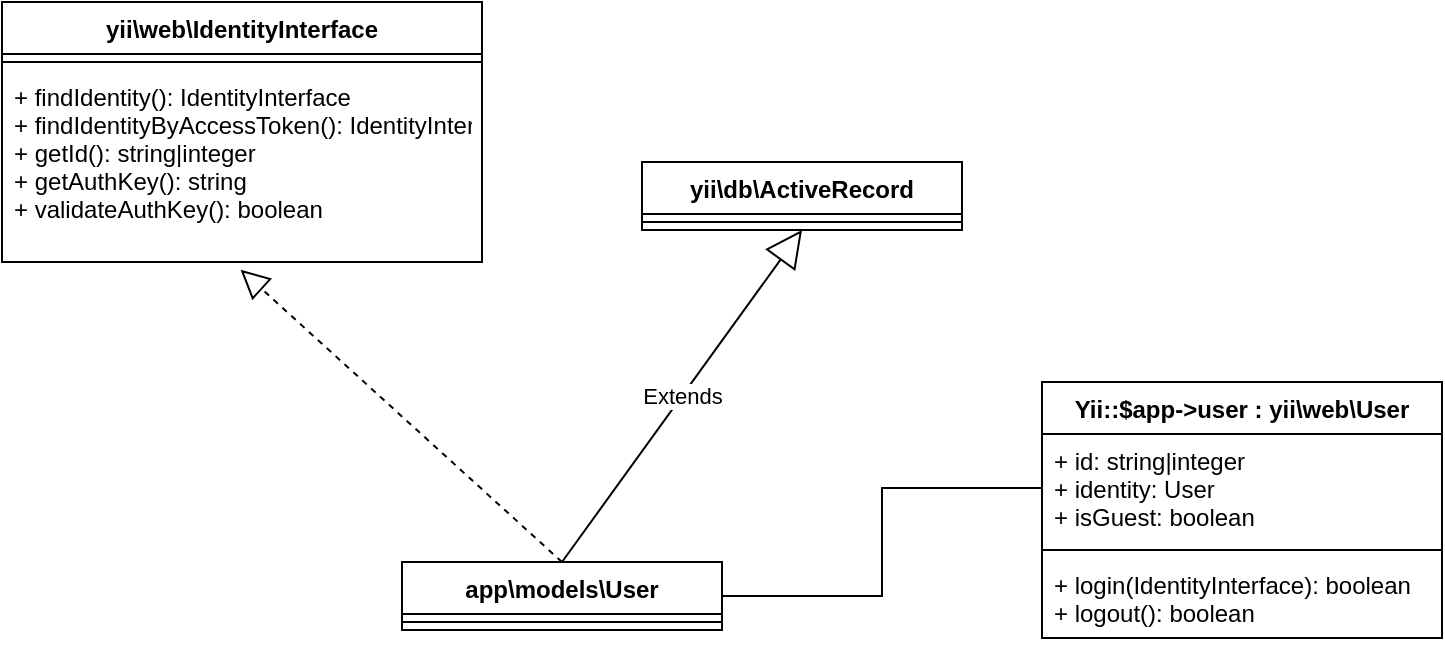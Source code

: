 <mxfile version="12.3.2" type="device" pages="5"><diagram id="Ida39xTOopvp48fgMc0M" name="Classes"><mxGraphModel dx="1024" dy="592" grid="1" gridSize="10" guides="1" tooltips="1" connect="1" arrows="1" fold="1" page="1" pageScale="1" pageWidth="1169" pageHeight="827" math="0" shadow="0"><root><mxCell id="0"/><mxCell id="1" parent="0"/><mxCell id="CW3k8BE17uwojo1nQ_rx-4" value="yii\web\IdentityInterface" style="swimlane;fontStyle=1;align=center;verticalAlign=top;childLayout=stackLayout;horizontal=1;startSize=26;horizontalStack=0;resizeParent=1;resizeParentMax=0;resizeLast=0;collapsible=1;marginBottom=0;" parent="1" vertex="1"><mxGeometry x="40" y="40" width="240" height="130" as="geometry"/></mxCell><mxCell id="CW3k8BE17uwojo1nQ_rx-6" value="" style="line;strokeWidth=1;fillColor=none;align=left;verticalAlign=middle;spacingTop=-1;spacingLeft=3;spacingRight=3;rotatable=0;labelPosition=right;points=[];portConstraint=eastwest;" parent="CW3k8BE17uwojo1nQ_rx-4" vertex="1"><mxGeometry y="26" width="240" height="8" as="geometry"/></mxCell><mxCell id="CW3k8BE17uwojo1nQ_rx-7" value="+ findIdentity(): IdentityInterface&#10;+ findIdentityByAccessToken(): IdentityInterface&#10;+ getId(): string|integer&#10;+ getAuthKey(): string&#10;+ validateAuthKey(): boolean" style="text;strokeColor=none;fillColor=none;align=left;verticalAlign=top;spacingLeft=4;spacingRight=4;overflow=hidden;rotatable=0;points=[[0,0.5],[1,0.5]];portConstraint=eastwest;" parent="CW3k8BE17uwojo1nQ_rx-4" vertex="1"><mxGeometry y="34" width="240" height="96" as="geometry"/></mxCell><mxCell id="CW3k8BE17uwojo1nQ_rx-10" value="yii\db\ActiveRecord" style="swimlane;fontStyle=1;align=center;verticalAlign=top;childLayout=stackLayout;horizontal=1;startSize=26;horizontalStack=0;resizeParent=1;resizeParentMax=0;resizeLast=0;collapsible=1;marginBottom=0;" parent="1" vertex="1"><mxGeometry x="360" y="120" width="160" height="34" as="geometry"/></mxCell><mxCell id="CW3k8BE17uwojo1nQ_rx-12" value="" style="line;strokeWidth=1;fillColor=none;align=left;verticalAlign=middle;spacingTop=-1;spacingLeft=3;spacingRight=3;rotatable=0;labelPosition=right;points=[];portConstraint=eastwest;" parent="CW3k8BE17uwojo1nQ_rx-10" vertex="1"><mxGeometry y="26" width="160" height="8" as="geometry"/></mxCell><mxCell id="CW3k8BE17uwojo1nQ_rx-14" value="app\models\User" style="swimlane;fontStyle=1;align=center;verticalAlign=top;childLayout=stackLayout;horizontal=1;startSize=26;horizontalStack=0;resizeParent=1;resizeParentMax=0;resizeLast=0;collapsible=1;marginBottom=0;" parent="1" vertex="1"><mxGeometry x="240" y="320" width="160" height="34" as="geometry"/></mxCell><mxCell id="CW3k8BE17uwojo1nQ_rx-15" value="" style="line;strokeWidth=1;fillColor=none;align=left;verticalAlign=middle;spacingTop=-1;spacingLeft=3;spacingRight=3;rotatable=0;labelPosition=right;points=[];portConstraint=eastwest;" parent="CW3k8BE17uwojo1nQ_rx-14" vertex="1"><mxGeometry y="26" width="160" height="8" as="geometry"/></mxCell><mxCell id="CW3k8BE17uwojo1nQ_rx-16" value="Extends" style="endArrow=block;endSize=16;endFill=0;html=1;entryX=0.5;entryY=1;entryDx=0;entryDy=0;exitX=0.5;exitY=0;exitDx=0;exitDy=0;" parent="1" source="CW3k8BE17uwojo1nQ_rx-14" target="CW3k8BE17uwojo1nQ_rx-10" edge="1"><mxGeometry width="160" relative="1" as="geometry"><mxPoint x="40" y="380" as="sourcePoint"/><mxPoint x="200" y="380" as="targetPoint"/></mxGeometry></mxCell><mxCell id="CW3k8BE17uwojo1nQ_rx-17" value="" style="endArrow=block;dashed=1;endFill=0;endSize=12;html=1;exitX=0.5;exitY=0;exitDx=0;exitDy=0;entryX=0.497;entryY=1.04;entryDx=0;entryDy=0;entryPerimeter=0;" parent="1" source="CW3k8BE17uwojo1nQ_rx-14" target="CW3k8BE17uwojo1nQ_rx-7" edge="1"><mxGeometry width="160" relative="1" as="geometry"><mxPoint x="40" y="380" as="sourcePoint"/><mxPoint x="200" y="380" as="targetPoint"/></mxGeometry></mxCell><mxCell id="CW3k8BE17uwojo1nQ_rx-18" value="Yii::$app-&gt;user : yii\web\User" style="swimlane;fontStyle=1;align=center;verticalAlign=top;childLayout=stackLayout;horizontal=1;startSize=26;horizontalStack=0;resizeParent=1;resizeParentMax=0;resizeLast=0;collapsible=1;marginBottom=0;" parent="1" vertex="1"><mxGeometry x="560" y="230" width="200" height="128" as="geometry"/></mxCell><mxCell id="CW3k8BE17uwojo1nQ_rx-19" value="+ id: string|integer&#10;+ identity: User&#10;+ isGuest: boolean" style="text;strokeColor=none;fillColor=none;align=left;verticalAlign=top;spacingLeft=4;spacingRight=4;overflow=hidden;rotatable=0;points=[[0,0.5],[1,0.5]];portConstraint=eastwest;" parent="CW3k8BE17uwojo1nQ_rx-18" vertex="1"><mxGeometry y="26" width="200" height="54" as="geometry"/></mxCell><mxCell id="CW3k8BE17uwojo1nQ_rx-20" value="" style="line;strokeWidth=1;fillColor=none;align=left;verticalAlign=middle;spacingTop=-1;spacingLeft=3;spacingRight=3;rotatable=0;labelPosition=right;points=[];portConstraint=eastwest;" parent="CW3k8BE17uwojo1nQ_rx-18" vertex="1"><mxGeometry y="80" width="200" height="8" as="geometry"/></mxCell><mxCell id="CW3k8BE17uwojo1nQ_rx-21" value="+ login(IdentityInterface): boolean&#10;+ logout(): boolean" style="text;strokeColor=none;fillColor=none;align=left;verticalAlign=top;spacingLeft=4;spacingRight=4;overflow=hidden;rotatable=0;points=[[0,0.5],[1,0.5]];portConstraint=eastwest;" parent="CW3k8BE17uwojo1nQ_rx-18" vertex="1"><mxGeometry y="88" width="200" height="40" as="geometry"/></mxCell><mxCell id="CW3k8BE17uwojo1nQ_rx-23" style="edgeStyle=orthogonalEdgeStyle;rounded=0;orthogonalLoop=1;jettySize=auto;html=1;entryX=1;entryY=0.5;entryDx=0;entryDy=0;endArrow=none;endFill=0;" parent="1" source="CW3k8BE17uwojo1nQ_rx-19" target="CW3k8BE17uwojo1nQ_rx-14" edge="1"><mxGeometry relative="1" as="geometry"/></mxCell></root></mxGraphModel></diagram><diagram id="K_HVP8edwyVm3i-lpo7c" name="LoginSequence"><mxGraphModel dx="1024" dy="592" grid="1" gridSize="10" guides="1" tooltips="1" connect="1" arrows="1" fold="1" page="1" pageScale="1" pageWidth="1169" pageHeight="827" math="0" shadow="0"><root><mxCell id="Li_5-6AzwAOssVZ4qSeP-0"/><mxCell id="Li_5-6AzwAOssVZ4qSeP-1" parent="Li_5-6AzwAOssVZ4qSeP-0"/><mxCell id="ewoY14Ft3VykL6spJcEJ-0" value="SiteController" style="shape=umlLifeline;perimeter=lifelinePerimeter;whiteSpace=wrap;html=1;container=1;collapsible=0;recursiveResize=0;outlineConnect=0;rounded=1;shadow=0;comic=0;labelBackgroundColor=none;strokeWidth=1;fontFamily=Verdana;fontSize=12;align=center;" parent="Li_5-6AzwAOssVZ4qSeP-1" vertex="1"><mxGeometry x="119" y="41" width="100" height="760" as="geometry"/></mxCell><mxCell id="ewoY14Ft3VykL6spJcEJ-1" value="" style="html=1;points=[];perimeter=orthogonalPerimeter;rounded=0;shadow=0;comic=0;labelBackgroundColor=none;strokeWidth=1;fontFamily=Verdana;fontSize=12;align=center;" parent="ewoY14Ft3VykL6spJcEJ-0" vertex="1"><mxGeometry x="45" y="100" width="10" height="640" as="geometry"/></mxCell><mxCell id="ewoY14Ft3VykL6spJcEJ-2" value="LoginForm" style="shape=umlLifeline;perimeter=lifelinePerimeter;whiteSpace=wrap;html=1;container=1;collapsible=0;recursiveResize=0;outlineConnect=0;rounded=1;shadow=0;comic=0;labelBackgroundColor=none;strokeWidth=1;fontFamily=Verdana;fontSize=12;align=center;" parent="Li_5-6AzwAOssVZ4qSeP-1" vertex="1"><mxGeometry x="279" y="41" width="100" height="759" as="geometry"/></mxCell><mxCell id="ewoY14Ft3VykL6spJcEJ-3" value="" style="html=1;points=[];perimeter=orthogonalPerimeter;rounded=0;shadow=0;comic=0;labelBackgroundColor=none;strokeWidth=1;fontFamily=Verdana;fontSize=12;align=center;" parent="ewoY14Ft3VykL6spJcEJ-2" vertex="1"><mxGeometry x="45" y="130" width="10" height="40" as="geometry"/></mxCell><mxCell id="ewoY14Ft3VykL6spJcEJ-37" value="" style="html=1;points=[];perimeter=orthogonalPerimeter;rounded=0;shadow=0;comic=0;labelBackgroundColor=none;strokeWidth=1;fontFamily=Verdana;fontSize=12;align=center;" parent="ewoY14Ft3VykL6spJcEJ-2" vertex="1"><mxGeometry x="45" y="210" width="10" height="530" as="geometry"/></mxCell><mxCell id="ewoY14Ft3VykL6spJcEJ-39" value="" style="html=1;points=[];perimeter=orthogonalPerimeter;rounded=0;shadow=0;comic=0;labelBackgroundColor=none;strokeWidth=1;fontFamily=Verdana;fontSize=12;align=center;" parent="ewoY14Ft3VykL6spJcEJ-2" vertex="1"><mxGeometry x="50" y="250" width="10" height="470" as="geometry"/></mxCell><mxCell id="ewoY14Ft3VykL6spJcEJ-41" value="" style="html=1;points=[];perimeter=orthogonalPerimeter;rounded=0;shadow=0;comic=0;labelBackgroundColor=none;strokeWidth=1;fontFamily=Verdana;fontSize=12;align=center;" parent="ewoY14Ft3VykL6spJcEJ-2" vertex="1"><mxGeometry x="55" y="310" width="10" height="390" as="geometry"/></mxCell><mxCell id="ewoY14Ft3VykL6spJcEJ-4" value="app\models\User" style="shape=umlLifeline;perimeter=lifelinePerimeter;whiteSpace=wrap;html=1;container=1;collapsible=0;recursiveResize=0;outlineConnect=0;rounded=1;shadow=0;comic=0;labelBackgroundColor=none;strokeWidth=1;fontFamily=Verdana;fontSize=12;align=center;fillColor=#e51400;strokeColor=#B20000;fontColor=#ffffff;" parent="Li_5-6AzwAOssVZ4qSeP-1" vertex="1"><mxGeometry x="419" y="41" width="100" height="760" as="geometry"/></mxCell><mxCell id="ewoY14Ft3VykL6spJcEJ-10" value="" style="html=1;points=[];perimeter=orthogonalPerimeter;rounded=0;shadow=0;comic=0;labelBackgroundColor=none;strokeWidth=1;fontFamily=Verdana;fontSize=12;align=center;fillColor=#e51400;strokeColor=#B20000;fontColor=#ffffff;" parent="ewoY14Ft3VykL6spJcEJ-4" vertex="1"><mxGeometry x="45" y="350" width="10" height="21" as="geometry"/></mxCell><mxCell id="Hl7DhS9pKXxmwr4LOQiE-2" value="" style="html=1;points=[];perimeter=orthogonalPerimeter;rounded=0;shadow=0;comic=0;labelBackgroundColor=none;strokeWidth=1;fontFamily=Verdana;fontSize=12;align=center;fillColor=#e51400;strokeColor=#B20000;fontColor=#ffffff;" parent="ewoY14Ft3VykL6spJcEJ-4" vertex="1"><mxGeometry x="45" y="410" width="10" height="21" as="geometry"/></mxCell><mxCell id="ewoY14Ft3VykL6spJcEJ-5" value="yii\web\User" style="shape=umlLifeline;perimeter=lifelinePerimeter;whiteSpace=wrap;html=1;container=1;collapsible=0;recursiveResize=0;outlineConnect=0;rounded=1;shadow=0;comic=0;labelBackgroundColor=none;strokeWidth=1;fontFamily=Verdana;fontSize=12;align=center;" parent="Li_5-6AzwAOssVZ4qSeP-1" vertex="1"><mxGeometry x="559" y="41" width="100" height="760" as="geometry"/></mxCell><mxCell id="Hl7DhS9pKXxmwr4LOQiE-4" value="" style="html=1;points=[];perimeter=orthogonalPerimeter;rounded=0;shadow=0;comic=0;labelBackgroundColor=none;strokeWidth=1;fontFamily=Verdana;fontSize=12;align=center;" parent="ewoY14Ft3VykL6spJcEJ-5" vertex="1"><mxGeometry x="45" y="450" width="10" height="250" as="geometry"/></mxCell><mxCell id="ewoY14Ft3VykL6spJcEJ-23" value="actionLogin()" style="html=1;verticalAlign=bottom;endArrow=block;entryX=0;entryY=0;labelBackgroundColor=none;fontFamily=Verdana;fontSize=12;edgeStyle=elbowEdgeStyle;elbow=vertical;" parent="Li_5-6AzwAOssVZ4qSeP-1" target="ewoY14Ft3VykL6spJcEJ-1" edge="1"><mxGeometry relative="1" as="geometry"><mxPoint x="44" y="141.5" as="sourcePoint"/><Array as="points"><mxPoint x="44" y="140.5"/></Array></mxGeometry></mxCell><mxCell id="ewoY14Ft3VykL6spJcEJ-40" value="validate()" style="html=1;verticalAlign=bottom;endArrow=block;labelBackgroundColor=none;fontFamily=Verdana;fontSize=12;elbow=vertical;edgeStyle=orthogonalEdgeStyle;curved=1;entryX=1;entryY=0.286;entryPerimeter=0;exitX=1.038;exitY=0.345;exitPerimeter=0;" parent="Li_5-6AzwAOssVZ4qSeP-1" edge="1"><mxGeometry relative="1" as="geometry"><mxPoint x="334" y="269.5" as="sourcePoint"/><mxPoint x="339" y="307.5" as="targetPoint"/><Array as="points"><mxPoint x="389" y="269.5"/><mxPoint x="389" y="307.5"/></Array></mxGeometry></mxCell><mxCell id="ewoY14Ft3VykL6spJcEJ-43" value="validatePassword()" style="html=1;verticalAlign=bottom;endArrow=block;labelBackgroundColor=none;fontFamily=Verdana;fontSize=12;elbow=vertical;edgeStyle=orthogonalEdgeStyle;curved=1;entryX=1;entryY=0.286;entryPerimeter=0;exitX=1.038;exitY=0.345;exitPerimeter=0;" parent="Li_5-6AzwAOssVZ4qSeP-1" edge="1"><mxGeometry relative="1" as="geometry"><mxPoint x="339" y="330" as="sourcePoint"/><mxPoint x="344" y="368" as="targetPoint"/><Array as="points"><mxPoint x="394" y="330"/><mxPoint x="394" y="368"/></Array></mxGeometry></mxCell><mxCell id="Hl7DhS9pKXxmwr4LOQiE-1" value="findUserByName()" style="html=1;verticalAlign=bottom;endArrow=block;labelBackgroundColor=none;fontFamily=Verdana;fontSize=12;edgeStyle=elbowEdgeStyle;elbow=vertical;entryX=-0.109;entryY=0.024;entryDx=0;entryDy=0;entryPerimeter=0;" parent="Li_5-6AzwAOssVZ4qSeP-1" target="ewoY14Ft3VykL6spJcEJ-10" edge="1"><mxGeometry relative="1" as="geometry"><mxPoint x="344.5" y="391" as="sourcePoint"/><mxPoint x="454.5" y="391" as="targetPoint"/></mxGeometry></mxCell><mxCell id="Hl7DhS9pKXxmwr4LOQiE-3" value="validatePassword()" style="html=1;verticalAlign=bottom;endArrow=block;labelBackgroundColor=none;fontFamily=Verdana;fontSize=12;edgeStyle=elbowEdgeStyle;elbow=vertical;entryX=-0.123;entryY=-0.004;entryDx=0;entryDy=0;entryPerimeter=0;" parent="Li_5-6AzwAOssVZ4qSeP-1" target="Hl7DhS9pKXxmwr4LOQiE-2" edge="1"><mxGeometry relative="1" as="geometry"><mxPoint x="343.5" y="450.5" as="sourcePoint"/><mxPoint x="459" y="450.5" as="targetPoint"/></mxGeometry></mxCell><mxCell id="Hl7DhS9pKXxmwr4LOQiE-5" value="login()" style="html=1;verticalAlign=bottom;endArrow=block;labelBackgroundColor=none;fontFamily=Verdana;fontSize=12;edgeStyle=elbowEdgeStyle;elbow=vertical;" parent="Li_5-6AzwAOssVZ4qSeP-1" edge="1"><mxGeometry relative="1" as="geometry"><mxPoint x="344" y="490.5" as="sourcePoint"/><mxPoint x="599" y="490.5" as="targetPoint"/></mxGeometry></mxCell><mxCell id="Hl7DhS9pKXxmwr4LOQiE-6" value="load()" style="html=1;verticalAlign=bottom;endArrow=block;labelBackgroundColor=none;fontFamily=Verdana;fontSize=12;edgeStyle=elbowEdgeStyle;elbow=vertical;entryX=-0.183;entryY=0;entryDx=0;entryDy=0;entryPerimeter=0;" parent="Li_5-6AzwAOssVZ4qSeP-1" target="ewoY14Ft3VykL6spJcEJ-3" edge="1"><mxGeometry relative="1" as="geometry"><mxPoint x="179" y="170.5" as="sourcePoint"/><mxPoint x="319" y="170.5" as="targetPoint"/></mxGeometry></mxCell><mxCell id="Hl7DhS9pKXxmwr4LOQiE-10" value="login()" style="html=1;verticalAlign=bottom;endArrow=block;labelBackgroundColor=none;fontFamily=Verdana;fontSize=12;edgeStyle=elbowEdgeStyle;elbow=vertical;entryX=-0.183;entryY=0;entryDx=0;entryDy=0;entryPerimeter=0;" parent="Li_5-6AzwAOssVZ4qSeP-1" edge="1"><mxGeometry relative="1" as="geometry"><mxPoint x="179" y="251" as="sourcePoint"/><mxPoint x="321.714" y="250.714" as="targetPoint"/></mxGeometry></mxCell><mxCell id="Hl7DhS9pKXxmwr4LOQiE-13" value="beforeLogin()" style="html=1;verticalAlign=bottom;endArrow=block;labelBackgroundColor=none;fontFamily=Verdana;fontSize=12;elbow=vertical;edgeStyle=orthogonalEdgeStyle;curved=1;entryX=1;entryY=0.286;entryPerimeter=0;exitX=1.038;exitY=0.345;exitPerimeter=0;" parent="Li_5-6AzwAOssVZ4qSeP-1" edge="1"><mxGeometry relative="1" as="geometry"><mxPoint x="613.667" y="519.167" as="sourcePoint"/><mxPoint x="618.667" y="557.5" as="targetPoint"/><Array as="points"><mxPoint x="668" y="519"/><mxPoint x="668" y="557"/></Array></mxGeometry></mxCell><mxCell id="Hl7DhS9pKXxmwr4LOQiE-14" value="switchIdentity()" style="html=1;verticalAlign=bottom;endArrow=block;labelBackgroundColor=none;fontFamily=Verdana;fontSize=12;elbow=vertical;edgeStyle=orthogonalEdgeStyle;curved=1;entryX=1;entryY=0.286;entryPerimeter=0;exitX=1.038;exitY=0.345;exitPerimeter=0;" parent="Li_5-6AzwAOssVZ4qSeP-1" edge="1"><mxGeometry relative="1" as="geometry"><mxPoint x="613.5" y="576.897" as="sourcePoint"/><mxPoint x="618.328" y="615.517" as="targetPoint"/><Array as="points"><mxPoint x="667.5" y="577"/><mxPoint x="667.5" y="615"/></Array></mxGeometry></mxCell><mxCell id="Hl7DhS9pKXxmwr4LOQiE-15" value="regenerateCsrfToken()" style="html=1;verticalAlign=bottom;endArrow=block;labelBackgroundColor=none;fontFamily=Verdana;fontSize=12;elbow=vertical;edgeStyle=orthogonalEdgeStyle;curved=1;entryX=1;entryY=0.286;entryPerimeter=0;exitX=1.038;exitY=0.345;exitPerimeter=0;" parent="Li_5-6AzwAOssVZ4qSeP-1" edge="1"><mxGeometry x="0.304" y="-29" relative="1" as="geometry"><mxPoint x="613.5" y="639.397" as="sourcePoint"/><mxPoint x="618.328" y="678.017" as="targetPoint"/><Array as="points"><mxPoint x="667.5" y="639.5"/><mxPoint x="667.5" y="677.5"/></Array><mxPoint x="22" y="11" as="offset"/></mxGeometry></mxCell><mxCell id="Hl7DhS9pKXxmwr4LOQiE-16" value="afterLogin()" style="html=1;verticalAlign=bottom;endArrow=block;labelBackgroundColor=none;fontFamily=Verdana;fontSize=12;elbow=vertical;edgeStyle=orthogonalEdgeStyle;curved=1;entryX=1;entryY=0.286;entryPerimeter=0;exitX=1.038;exitY=0.345;exitPerimeter=0;" parent="Li_5-6AzwAOssVZ4qSeP-1" edge="1"><mxGeometry relative="1" as="geometry"><mxPoint x="614.5" y="695.5" as="sourcePoint"/><mxPoint x="619.5" y="734.5" as="targetPoint"/><Array as="points"><mxPoint x="668.5" y="695.5"/><mxPoint x="668.5" y="733.5"/></Array></mxGeometry></mxCell><mxCell id="Uc6nePzFs8EB3zzS6AKn-0" value="return" style="html=1;verticalAlign=bottom;endArrow=open;dashed=1;endSize=8;labelBackgroundColor=none;fontFamily=Verdana;fontSize=12;edgeStyle=elbowEdgeStyle;elbow=vertical;entryX=1.6;entryY=0.997;entryDx=0;entryDy=0;entryPerimeter=0;" parent="Li_5-6AzwAOssVZ4qSeP-1" target="ewoY14Ft3VykL6spJcEJ-41" edge="1"><mxGeometry relative="1" as="geometry"><mxPoint x="469" y="740" as="targetPoint"/><Array as="points"><mxPoint x="544" y="740"/><mxPoint x="574" y="740"/></Array><mxPoint x="599" y="740" as="sourcePoint"/></mxGeometry></mxCell></root></mxGraphModel></diagram><diagram id="ZIHeLTzJQ7oKJprqO5TB" name="AuthenSequence"><mxGraphModel dx="1024" dy="592" grid="1" gridSize="10" guides="1" tooltips="1" connect="1" arrows="1" fold="1" page="1" pageScale="1" pageWidth="1169" pageHeight="827" math="0" shadow="0"><root><mxCell id="krlQcg7RAFdvS7uyx5bf-0"/><mxCell id="krlQcg7RAFdvS7uyx5bf-1" parent="krlQcg7RAFdvS7uyx5bf-0"/></root></mxGraphModel></diagram><diagram id="EYONVJAwom5973AbZOnY" name="Logout"><mxGraphModel dx="1024" dy="592" grid="1" gridSize="10" guides="1" tooltips="1" connect="1" arrows="1" fold="1" page="1" pageScale="1" pageWidth="1169" pageHeight="827" math="0" shadow="0"><root><mxCell id="9dtxrKXZFvG_6QJqhbUC-0"/><mxCell id="9dtxrKXZFvG_6QJqhbUC-1" parent="9dtxrKXZFvG_6QJqhbUC-0"/></root></mxGraphModel></diagram><diagram id="_azphkTeMNG19Q2YljtM" name="Page-5"><mxGraphModel dx="1024" dy="592" grid="1" gridSize="10" guides="1" tooltips="1" connect="1" arrows="1" fold="1" page="1" pageScale="1" pageWidth="1169" pageHeight="827" math="0" shadow="0"><root><mxCell id="2HeEH4bEJ_4yYr0TW7NU-0"/><mxCell id="2HeEH4bEJ_4yYr0TW7NU-1" parent="2HeEH4bEJ_4yYr0TW7NU-0"/><mxCell id="2HeEH4bEJ_4yYr0TW7NU-2" value=":Object" style="shape=umlLifeline;perimeter=lifelinePerimeter;whiteSpace=wrap;html=1;container=1;collapsible=0;recursiveResize=0;outlineConnect=0;rounded=1;shadow=0;comic=0;labelBackgroundColor=none;strokeWidth=1;fontFamily=Verdana;fontSize=12;align=center;" vertex="1" parent="2HeEH4bEJ_4yYr0TW7NU-1"><mxGeometry x="160" y="70" width="100" height="580" as="geometry"/></mxCell><mxCell id="2HeEH4bEJ_4yYr0TW7NU-3" value="" style="html=1;points=[];perimeter=orthogonalPerimeter;rounded=0;shadow=0;comic=0;labelBackgroundColor=none;strokeWidth=1;fontFamily=Verdana;fontSize=12;align=center;" vertex="1" parent="2HeEH4bEJ_4yYr0TW7NU-2"><mxGeometry x="45" y="100" width="10" height="230" as="geometry"/></mxCell><mxCell id="2HeEH4bEJ_4yYr0TW7NU-4" value=":Object" style="shape=umlLifeline;perimeter=lifelinePerimeter;whiteSpace=wrap;html=1;container=1;collapsible=0;recursiveResize=0;outlineConnect=0;rounded=1;shadow=0;comic=0;labelBackgroundColor=none;strokeWidth=1;fontFamily=Verdana;fontSize=12;align=center;" vertex="1" parent="2HeEH4bEJ_4yYr0TW7NU-1"><mxGeometry x="320" y="70" width="100" height="580" as="geometry"/></mxCell><mxCell id="2HeEH4bEJ_4yYr0TW7NU-5" value="" style="html=1;points=[];perimeter=orthogonalPerimeter;rounded=0;shadow=0;comic=0;labelBackgroundColor=none;strokeWidth=1;fontFamily=Verdana;fontSize=12;align=center;" vertex="1" parent="2HeEH4bEJ_4yYr0TW7NU-4"><mxGeometry x="45" y="120" width="10" height="200" as="geometry"/></mxCell><mxCell id="2HeEH4bEJ_4yYr0TW7NU-6" value=":Object" style="shape=umlLifeline;perimeter=lifelinePerimeter;whiteSpace=wrap;html=1;container=1;collapsible=0;recursiveResize=0;outlineConnect=0;rounded=1;shadow=0;comic=0;labelBackgroundColor=none;strokeWidth=1;fontFamily=Verdana;fontSize=12;align=center;" vertex="1" parent="2HeEH4bEJ_4yYr0TW7NU-1"><mxGeometry x="460" y="70" width="100" height="580" as="geometry"/></mxCell><mxCell id="2HeEH4bEJ_4yYr0TW7NU-7" value=":Object" style="shape=umlLifeline;perimeter=lifelinePerimeter;whiteSpace=wrap;html=1;container=1;collapsible=0;recursiveResize=0;outlineConnect=0;rounded=1;shadow=0;comic=0;labelBackgroundColor=none;strokeWidth=1;fontFamily=Verdana;fontSize=12;align=center;" vertex="1" parent="2HeEH4bEJ_4yYr0TW7NU-1"><mxGeometry x="600" y="70" width="100" height="580" as="geometry"/></mxCell><mxCell id="2HeEH4bEJ_4yYr0TW7NU-8" value=":Object" style="shape=umlLifeline;perimeter=lifelinePerimeter;whiteSpace=wrap;html=1;container=1;collapsible=0;recursiveResize=0;outlineConnect=0;rounded=1;shadow=0;comic=0;labelBackgroundColor=none;strokeWidth=1;fontFamily=Verdana;fontSize=12;align=center;" vertex="1" parent="2HeEH4bEJ_4yYr0TW7NU-1"><mxGeometry x="740" y="70" width="100" height="580" as="geometry"/></mxCell><mxCell id="2HeEH4bEJ_4yYr0TW7NU-9" value=":Object" style="shape=umlLifeline;perimeter=lifelinePerimeter;whiteSpace=wrap;html=1;container=1;collapsible=0;recursiveResize=0;outlineConnect=0;rounded=1;shadow=0;comic=0;labelBackgroundColor=none;strokeWidth=1;fontFamily=Verdana;fontSize=12;align=center;" vertex="1" parent="2HeEH4bEJ_4yYr0TW7NU-1"><mxGeometry x="880" y="70" width="100" height="580" as="geometry"/></mxCell><mxCell id="2HeEH4bEJ_4yYr0TW7NU-10" value=":Object" style="shape=umlLifeline;perimeter=lifelinePerimeter;whiteSpace=wrap;html=1;container=1;collapsible=0;recursiveResize=0;outlineConnect=0;rounded=1;shadow=0;comic=0;labelBackgroundColor=none;strokeWidth=1;fontFamily=Verdana;fontSize=12;align=center;" vertex="1" parent="2HeEH4bEJ_4yYr0TW7NU-1"><mxGeometry x="20" y="70" width="100" height="580" as="geometry"/></mxCell><mxCell id="2HeEH4bEJ_4yYr0TW7NU-11" value="" style="html=1;points=[];perimeter=orthogonalPerimeter;rounded=0;shadow=0;comic=0;labelBackgroundColor=none;strokeWidth=1;fontFamily=Verdana;fontSize=12;align=center;" vertex="1" parent="2HeEH4bEJ_4yYr0TW7NU-10"><mxGeometry x="45" y="100" width="10" height="440" as="geometry"/></mxCell><mxCell id="2HeEH4bEJ_4yYr0TW7NU-12" value="" style="html=1;points=[];perimeter=orthogonalPerimeter;rounded=0;shadow=0;comic=0;labelBackgroundColor=none;strokeWidth=1;fontFamily=Verdana;fontSize=12;align=center;" vertex="1" parent="2HeEH4bEJ_4yYr0TW7NU-1"><mxGeometry x="505" y="210" width="10" height="180" as="geometry"/></mxCell><mxCell id="2HeEH4bEJ_4yYr0TW7NU-13" value="dispatch" style="html=1;verticalAlign=bottom;endArrow=block;labelBackgroundColor=none;fontFamily=Verdana;fontSize=12;edgeStyle=elbowEdgeStyle;elbow=vertical;" edge="1" parent="2HeEH4bEJ_4yYr0TW7NU-1" source="2HeEH4bEJ_4yYr0TW7NU-5" target="2HeEH4bEJ_4yYr0TW7NU-12"><mxGeometry relative="1" as="geometry"><mxPoint x="430" y="210" as="sourcePoint"/><Array as="points"><mxPoint x="380" y="210"/></Array></mxGeometry></mxCell><mxCell id="2HeEH4bEJ_4yYr0TW7NU-14" value="" style="html=1;points=[];perimeter=orthogonalPerimeter;rounded=0;shadow=0;comic=0;labelBackgroundColor=none;strokeWidth=1;fontFamily=Verdana;fontSize=12;align=center;" vertex="1" parent="2HeEH4bEJ_4yYr0TW7NU-1"><mxGeometry x="645" y="220" width="10" height="40" as="geometry"/></mxCell><mxCell id="2HeEH4bEJ_4yYr0TW7NU-15" value="dispatch" style="html=1;verticalAlign=bottom;endArrow=block;entryX=0;entryY=0;labelBackgroundColor=none;fontFamily=Verdana;fontSize=12;edgeStyle=elbowEdgeStyle;elbow=vertical;" edge="1" parent="2HeEH4bEJ_4yYr0TW7NU-1" source="2HeEH4bEJ_4yYr0TW7NU-12" target="2HeEH4bEJ_4yYr0TW7NU-14"><mxGeometry relative="1" as="geometry"><mxPoint x="570" y="220" as="sourcePoint"/></mxGeometry></mxCell><mxCell id="2HeEH4bEJ_4yYr0TW7NU-16" value="return" style="html=1;verticalAlign=bottom;endArrow=open;dashed=1;endSize=8;labelBackgroundColor=none;fontFamily=Verdana;fontSize=12;edgeStyle=elbowEdgeStyle;elbow=vertical;" edge="1" parent="2HeEH4bEJ_4yYr0TW7NU-1" source="2HeEH4bEJ_4yYr0TW7NU-14" target="2HeEH4bEJ_4yYr0TW7NU-12"><mxGeometry relative="1" as="geometry"><mxPoint x="570" y="296" as="targetPoint"/><Array as="points"><mxPoint x="590" y="250"/><mxPoint x="620" y="250"/></Array></mxGeometry></mxCell><mxCell id="2HeEH4bEJ_4yYr0TW7NU-17" value="" style="html=1;points=[];perimeter=orthogonalPerimeter;rounded=0;shadow=0;comic=0;labelBackgroundColor=none;strokeWidth=1;fontFamily=Verdana;fontSize=12;align=center;" vertex="1" parent="2HeEH4bEJ_4yYr0TW7NU-1"><mxGeometry x="505" y="430" width="10" height="140" as="geometry"/></mxCell><mxCell id="2HeEH4bEJ_4yYr0TW7NU-18" value="dispatch" style="html=1;verticalAlign=bottom;endArrow=block;entryX=0;entryY=0;labelBackgroundColor=none;fontFamily=Verdana;fontSize=12;" edge="1" parent="2HeEH4bEJ_4yYr0TW7NU-1" source="2HeEH4bEJ_4yYr0TW7NU-11" target="2HeEH4bEJ_4yYr0TW7NU-17"><mxGeometry relative="1" as="geometry"><mxPoint x="430" y="410" as="sourcePoint"/></mxGeometry></mxCell><mxCell id="2HeEH4bEJ_4yYr0TW7NU-19" value="" style="html=1;points=[];perimeter=orthogonalPerimeter;rounded=0;shadow=0;comic=0;labelBackgroundColor=none;strokeColor=#000000;strokeWidth=1;fillColor=#FFFFFF;fontFamily=Verdana;fontSize=12;fontColor=#000000;align=center;" vertex="1" parent="2HeEH4bEJ_4yYr0TW7NU-1"><mxGeometry x="925" y="450" width="10" height="30" as="geometry"/></mxCell><mxCell id="2HeEH4bEJ_4yYr0TW7NU-20" value="dispatch" style="html=1;verticalAlign=bottom;endArrow=block;entryX=0;entryY=0;labelBackgroundColor=none;fontFamily=Verdana;fontSize=12;" edge="1" parent="2HeEH4bEJ_4yYr0TW7NU-1" source="2HeEH4bEJ_4yYr0TW7NU-17" target="2HeEH4bEJ_4yYr0TW7NU-19"><mxGeometry relative="1" as="geometry"><mxPoint x="850" y="330" as="sourcePoint"/></mxGeometry></mxCell><mxCell id="2HeEH4bEJ_4yYr0TW7NU-21" value="return" style="html=1;verticalAlign=bottom;endArrow=open;dashed=1;endSize=8;exitX=0;exitY=0.95;labelBackgroundColor=none;fontFamily=Verdana;fontSize=12;" edge="1" parent="2HeEH4bEJ_4yYr0TW7NU-1" source="2HeEH4bEJ_4yYr0TW7NU-19" target="2HeEH4bEJ_4yYr0TW7NU-17"><mxGeometry relative="1" as="geometry"><mxPoint x="850" y="406" as="targetPoint"/></mxGeometry></mxCell><mxCell id="2HeEH4bEJ_4yYr0TW7NU-22" value="" style="html=1;points=[];perimeter=orthogonalPerimeter;rounded=0;shadow=0;comic=0;labelBackgroundColor=none;strokeWidth=1;fontFamily=Verdana;fontSize=12;align=center;" vertex="1" parent="2HeEH4bEJ_4yYr0TW7NU-1"><mxGeometry x="790" y="540" width="10" height="60" as="geometry"/></mxCell><mxCell id="2HeEH4bEJ_4yYr0TW7NU-23" value="dispatch" style="html=1;verticalAlign=bottom;endArrow=block;entryX=0;entryY=0;labelBackgroundColor=none;fontFamily=Verdana;fontSize=12;edgeStyle=elbowEdgeStyle;elbow=vertical;" edge="1" parent="2HeEH4bEJ_4yYr0TW7NU-1" source="2HeEH4bEJ_4yYr0TW7NU-30" target="2HeEH4bEJ_4yYr0TW7NU-22"><mxGeometry relative="1" as="geometry"><mxPoint x="720" y="540" as="sourcePoint"/></mxGeometry></mxCell><mxCell id="2HeEH4bEJ_4yYr0TW7NU-24" value="return" style="html=1;verticalAlign=bottom;endArrow=open;dashed=1;endSize=8;labelBackgroundColor=none;fontFamily=Verdana;fontSize=12;edgeStyle=elbowEdgeStyle;elbow=vertical;" edge="1" parent="2HeEH4bEJ_4yYr0TW7NU-1" source="2HeEH4bEJ_4yYr0TW7NU-22" target="2HeEH4bEJ_4yYr0TW7NU-11"><mxGeometry relative="1" as="geometry"><mxPoint x="720" y="616" as="targetPoint"/><Array as="points"><mxPoint x="490" y="590"/></Array></mxGeometry></mxCell><mxCell id="2HeEH4bEJ_4yYr0TW7NU-25" value="dispatch" style="html=1;verticalAlign=bottom;endArrow=block;entryX=0;entryY=0;labelBackgroundColor=none;fontFamily=Verdana;fontSize=12;edgeStyle=elbowEdgeStyle;elbow=vertical;" edge="1" parent="2HeEH4bEJ_4yYr0TW7NU-1" source="2HeEH4bEJ_4yYr0TW7NU-11" target="2HeEH4bEJ_4yYr0TW7NU-3"><mxGeometry relative="1" as="geometry"><mxPoint x="140" y="180" as="sourcePoint"/></mxGeometry></mxCell><mxCell id="2HeEH4bEJ_4yYr0TW7NU-26" value="dispatch" style="html=1;verticalAlign=bottom;endArrow=block;entryX=0;entryY=0;labelBackgroundColor=none;fontFamily=Verdana;fontSize=12;edgeStyle=elbowEdgeStyle;elbow=vertical;" edge="1" parent="2HeEH4bEJ_4yYr0TW7NU-1" source="2HeEH4bEJ_4yYr0TW7NU-3" target="2HeEH4bEJ_4yYr0TW7NU-5"><mxGeometry relative="1" as="geometry"><mxPoint x="290" y="190" as="sourcePoint"/></mxGeometry></mxCell><mxCell id="2HeEH4bEJ_4yYr0TW7NU-27" value="" style="html=1;points=[];perimeter=orthogonalPerimeter;rounded=0;shadow=0;comic=0;labelBackgroundColor=none;strokeWidth=1;fontFamily=Verdana;fontSize=12;align=center;" vertex="1" parent="2HeEH4bEJ_4yYr0TW7NU-1"><mxGeometry x="510" y="290" width="10" height="70" as="geometry"/></mxCell><mxCell id="2HeEH4bEJ_4yYr0TW7NU-28" value="dispatch" style="html=1;verticalAlign=bottom;endArrow=block;labelBackgroundColor=none;fontFamily=Verdana;fontSize=12;elbow=vertical;edgeStyle=orthogonalEdgeStyle;curved=1;entryX=1;entryY=0.286;entryPerimeter=0;exitX=1.038;exitY=0.345;exitPerimeter=0;" edge="1" parent="2HeEH4bEJ_4yYr0TW7NU-1" source="2HeEH4bEJ_4yYr0TW7NU-12" target="2HeEH4bEJ_4yYr0TW7NU-27"><mxGeometry relative="1" as="geometry"><mxPoint x="385" y="220" as="sourcePoint"/><mxPoint x="515" y="220" as="targetPoint"/><Array as="points"><mxPoint x="570" y="272"/><mxPoint x="570" y="310"/></Array></mxGeometry></mxCell><mxCell id="2HeEH4bEJ_4yYr0TW7NU-29" value="dispatch" style="html=1;verticalAlign=bottom;endArrow=block;labelBackgroundColor=none;fontFamily=Verdana;fontSize=12;elbow=vertical;edgeStyle=orthogonalEdgeStyle;curved=1;exitX=1.066;exitY=0.713;exitPerimeter=0;" edge="1" parent="2HeEH4bEJ_4yYr0TW7NU-1" source="2HeEH4bEJ_4yYr0TW7NU-27"><mxGeometry relative="1" as="geometry"><mxPoint x="530.333" y="340" as="sourcePoint"/><mxPoint x="515" y="379" as="targetPoint"/><Array as="points"><mxPoint x="570" y="340"/><mxPoint x="570" y="379"/></Array></mxGeometry></mxCell><mxCell id="2HeEH4bEJ_4yYr0TW7NU-30" value="" style="html=1;points=[];perimeter=orthogonalPerimeter;rounded=0;shadow=0;comic=0;labelBackgroundColor=none;strokeWidth=1;fontFamily=Verdana;fontSize=12;align=center;" vertex="1" parent="2HeEH4bEJ_4yYr0TW7NU-1"><mxGeometry x="510" y="510" width="10" height="40" as="geometry"/></mxCell><mxCell id="2HeEH4bEJ_4yYr0TW7NU-31" value="dispatch" style="html=1;verticalAlign=bottom;endArrow=block;labelBackgroundColor=none;fontFamily=Verdana;fontSize=12;elbow=vertical;edgeStyle=orthogonalEdgeStyle;curved=1;entryX=1;entryY=0.286;entryPerimeter=0;exitX=1.038;exitY=0.345;exitPerimeter=0;" edge="1" parent="2HeEH4bEJ_4yYr0TW7NU-1"><mxGeometry relative="1" as="geometry"><mxPoint x="515.333" y="491" as="sourcePoint"/><mxPoint x="520.333" y="529.333" as="targetPoint"/><Array as="points"><mxPoint x="570" y="491"/><mxPoint x="570" y="529"/></Array></mxGeometry></mxCell><mxCell id="2HeEH4bEJ_4yYr0TW7NU-32" value="Note" style="shape=note;whiteSpace=wrap;html=1;size=14;verticalAlign=top;align=left;spacingTop=-6;rounded=0;shadow=0;comic=0;labelBackgroundColor=none;strokeWidth=1;fontFamily=Verdana;fontSize=12" vertex="1" parent="2HeEH4bEJ_4yYr0TW7NU-1"><mxGeometry x="20" y="20" width="100" height="35" as="geometry"/></mxCell><mxCell id="2HeEH4bEJ_4yYr0TW7NU-33" value="Note" style="shape=note;whiteSpace=wrap;html=1;size=14;verticalAlign=top;align=left;spacingTop=-6;rounded=0;shadow=0;comic=0;labelBackgroundColor=none;strokeWidth=1;fontFamily=Verdana;fontSize=12" vertex="1" parent="2HeEH4bEJ_4yYr0TW7NU-1"><mxGeometry x="160" y="20" width="100" height="35" as="geometry"/></mxCell><mxCell id="2HeEH4bEJ_4yYr0TW7NU-34" value="Note" style="shape=note;whiteSpace=wrap;html=1;size=14;verticalAlign=top;align=left;spacingTop=-6;rounded=0;shadow=0;comic=0;labelBackgroundColor=none;strokeWidth=1;fontFamily=Verdana;fontSize=12" vertex="1" parent="2HeEH4bEJ_4yYr0TW7NU-1"><mxGeometry x="320" y="20" width="100" height="35" as="geometry"/></mxCell><mxCell id="2HeEH4bEJ_4yYr0TW7NU-35" value="Note" style="shape=note;whiteSpace=wrap;html=1;size=14;verticalAlign=top;align=left;spacingTop=-6;rounded=0;shadow=0;comic=0;labelBackgroundColor=none;strokeWidth=1;fontFamily=Verdana;fontSize=12" vertex="1" parent="2HeEH4bEJ_4yYr0TW7NU-1"><mxGeometry x="460" y="20" width="100" height="35" as="geometry"/></mxCell><mxCell id="2HeEH4bEJ_4yYr0TW7NU-36" value="Note" style="shape=note;whiteSpace=wrap;html=1;size=14;verticalAlign=top;align=left;spacingTop=-6;rounded=0;shadow=0;comic=0;labelBackgroundColor=none;strokeWidth=1;fontFamily=Verdana;fontSize=12" vertex="1" parent="2HeEH4bEJ_4yYr0TW7NU-1"><mxGeometry x="600" y="20" width="100" height="35" as="geometry"/></mxCell><mxCell id="2HeEH4bEJ_4yYr0TW7NU-37" value="Note" style="shape=note;whiteSpace=wrap;html=1;size=14;verticalAlign=top;align=left;spacingTop=-6;rounded=0;shadow=0;comic=0;labelBackgroundColor=none;strokeWidth=1;fontFamily=Verdana;fontSize=12" vertex="1" parent="2HeEH4bEJ_4yYr0TW7NU-1"><mxGeometry x="740" y="20" width="100" height="35" as="geometry"/></mxCell><mxCell id="2HeEH4bEJ_4yYr0TW7NU-38" value="Note" style="shape=note;whiteSpace=wrap;html=1;size=14;verticalAlign=top;align=left;spacingTop=-6;rounded=0;shadow=0;comic=0;labelBackgroundColor=none;strokeWidth=1;fontFamily=Verdana;fontSize=12" vertex="1" parent="2HeEH4bEJ_4yYr0TW7NU-1"><mxGeometry x="880" y="20" width="100" height="35" as="geometry"/></mxCell></root></mxGraphModel></diagram></mxfile>